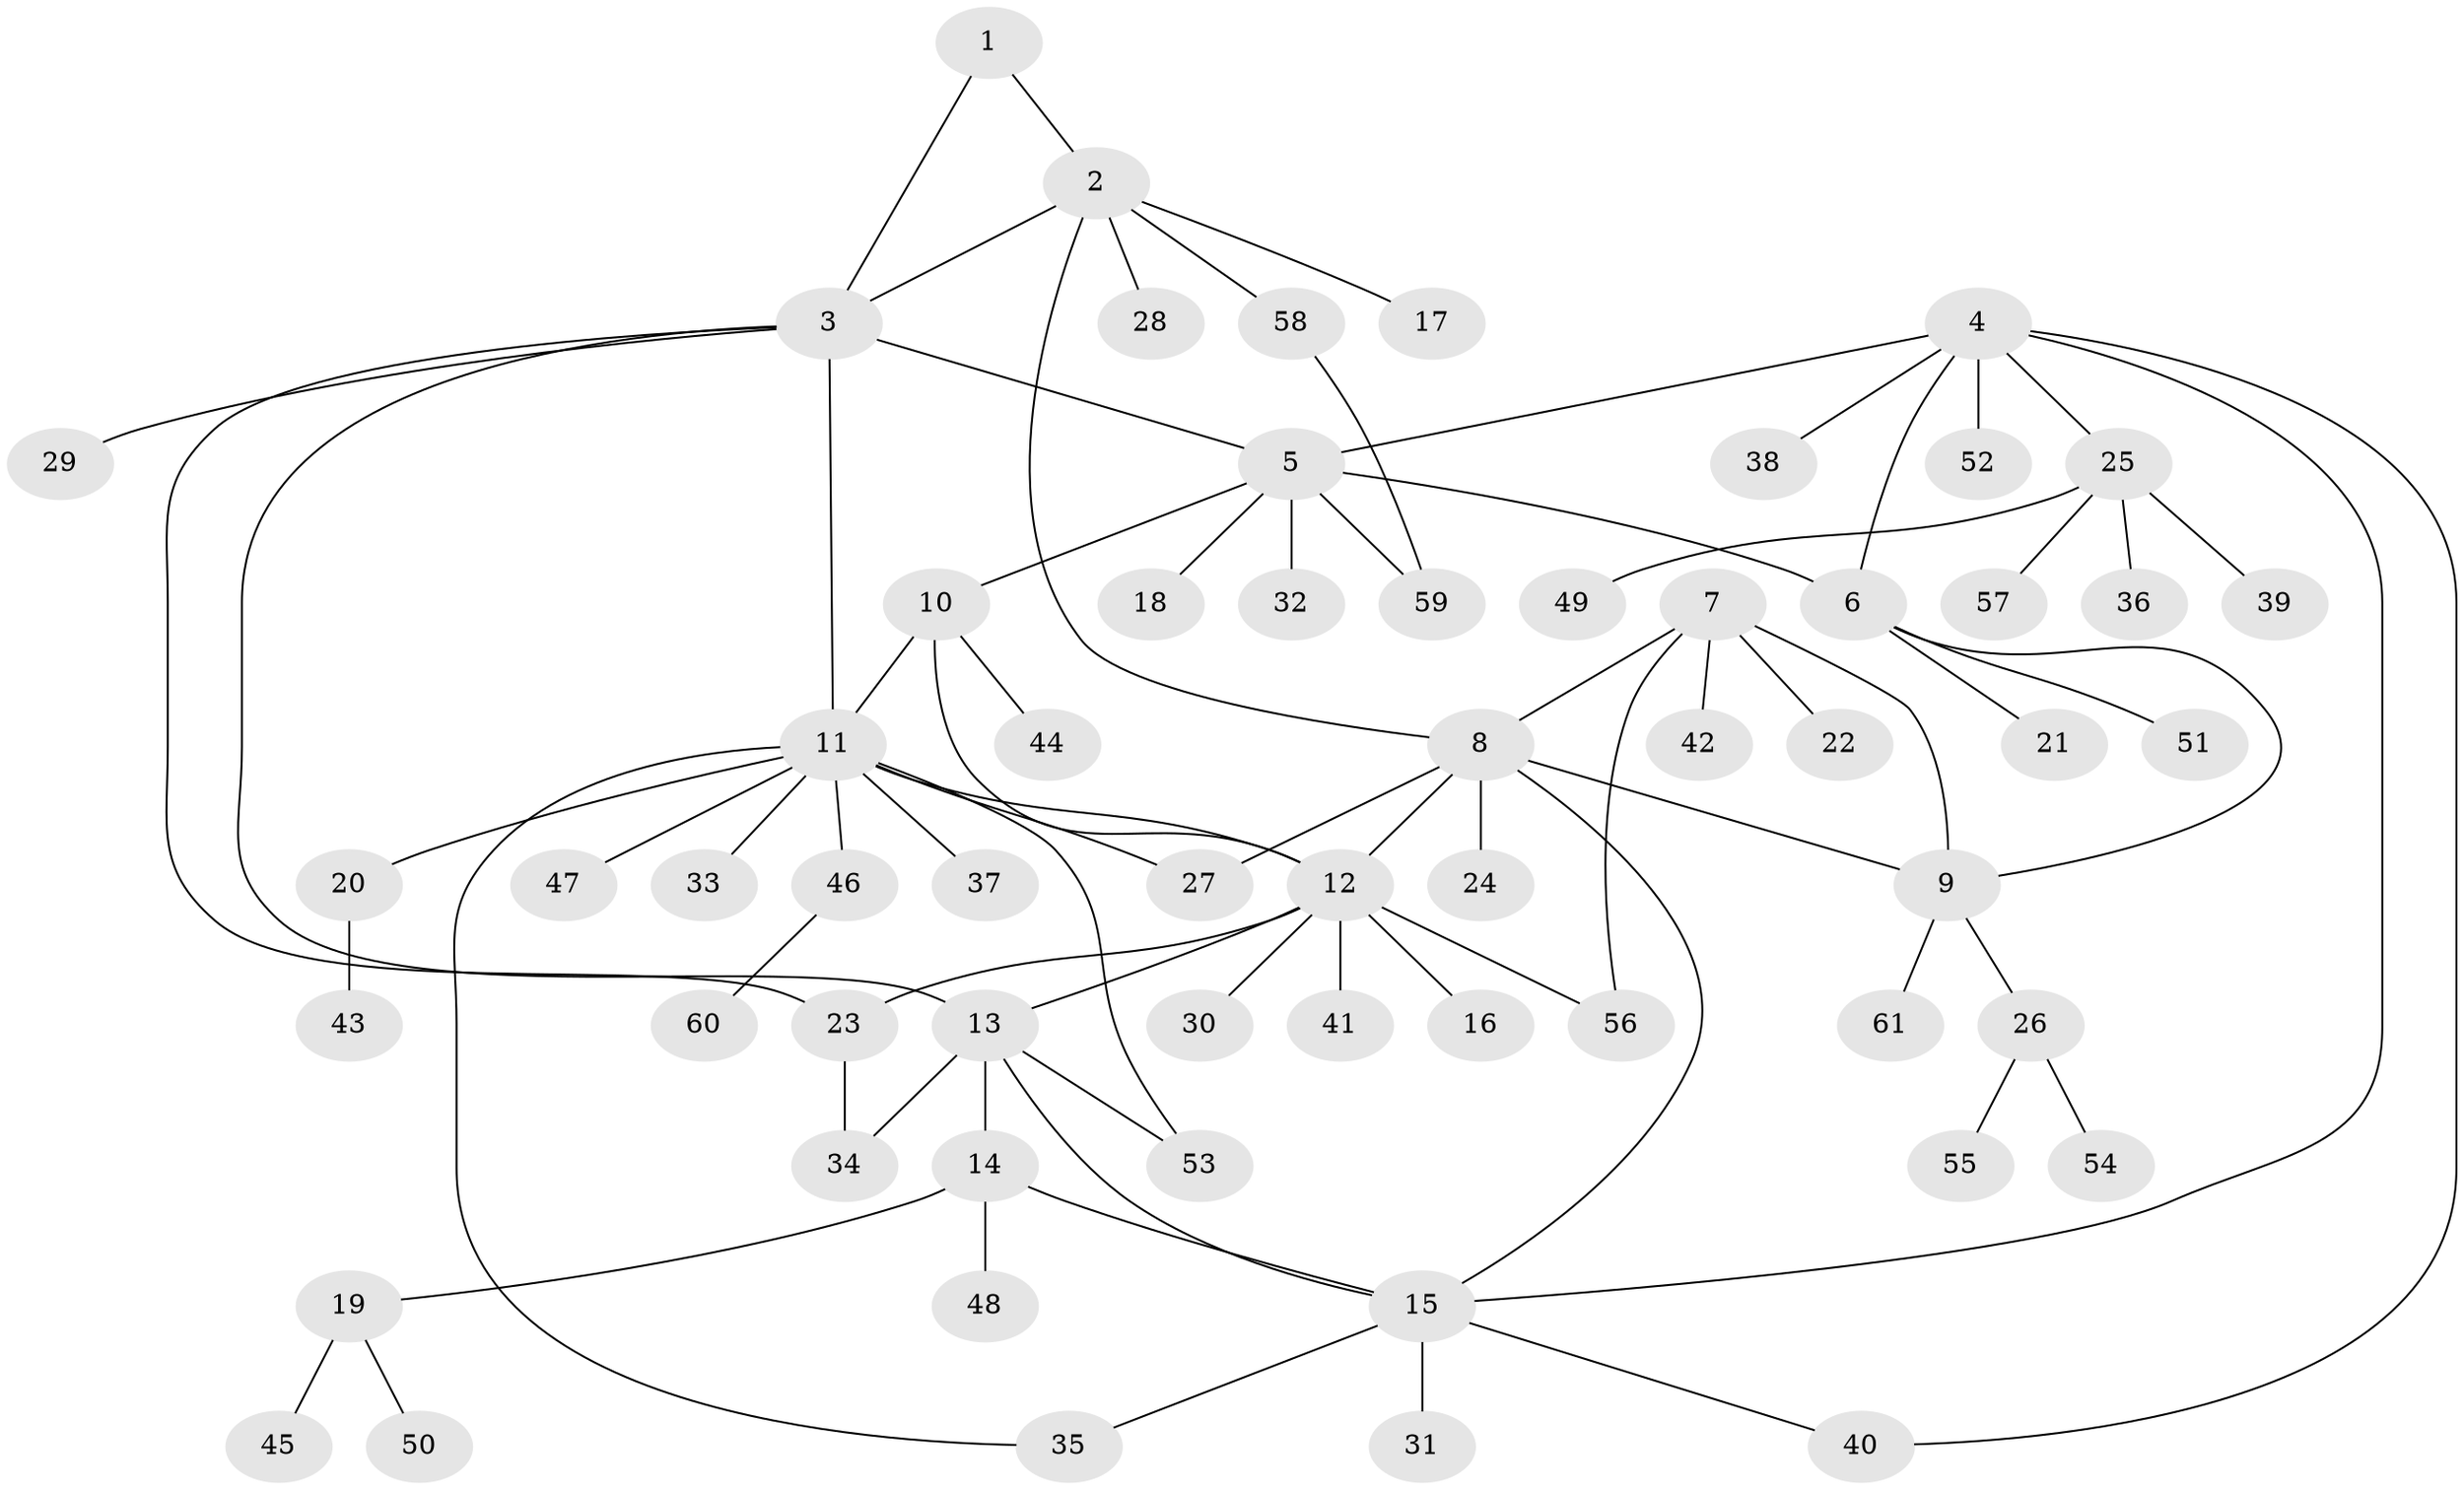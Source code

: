 // Generated by graph-tools (version 1.1) at 2025/26/03/09/25 03:26:45]
// undirected, 61 vertices, 79 edges
graph export_dot {
graph [start="1"]
  node [color=gray90,style=filled];
  1;
  2;
  3;
  4;
  5;
  6;
  7;
  8;
  9;
  10;
  11;
  12;
  13;
  14;
  15;
  16;
  17;
  18;
  19;
  20;
  21;
  22;
  23;
  24;
  25;
  26;
  27;
  28;
  29;
  30;
  31;
  32;
  33;
  34;
  35;
  36;
  37;
  38;
  39;
  40;
  41;
  42;
  43;
  44;
  45;
  46;
  47;
  48;
  49;
  50;
  51;
  52;
  53;
  54;
  55;
  56;
  57;
  58;
  59;
  60;
  61;
  1 -- 2;
  1 -- 3;
  2 -- 3;
  2 -- 8;
  2 -- 17;
  2 -- 28;
  2 -- 58;
  3 -- 5;
  3 -- 11;
  3 -- 13;
  3 -- 23;
  3 -- 29;
  4 -- 5;
  4 -- 6;
  4 -- 15;
  4 -- 25;
  4 -- 38;
  4 -- 40;
  4 -- 52;
  5 -- 6;
  5 -- 10;
  5 -- 18;
  5 -- 32;
  5 -- 59;
  6 -- 9;
  6 -- 21;
  6 -- 51;
  7 -- 8;
  7 -- 9;
  7 -- 22;
  7 -- 42;
  7 -- 56;
  8 -- 9;
  8 -- 12;
  8 -- 15;
  8 -- 24;
  8 -- 27;
  9 -- 26;
  9 -- 61;
  10 -- 11;
  10 -- 12;
  10 -- 44;
  11 -- 12;
  11 -- 20;
  11 -- 27;
  11 -- 33;
  11 -- 35;
  11 -- 37;
  11 -- 46;
  11 -- 47;
  11 -- 53;
  12 -- 13;
  12 -- 16;
  12 -- 23;
  12 -- 30;
  12 -- 41;
  12 -- 56;
  13 -- 14;
  13 -- 15;
  13 -- 34;
  13 -- 53;
  14 -- 15;
  14 -- 19;
  14 -- 48;
  15 -- 31;
  15 -- 35;
  15 -- 40;
  19 -- 45;
  19 -- 50;
  20 -- 43;
  23 -- 34;
  25 -- 36;
  25 -- 39;
  25 -- 49;
  25 -- 57;
  26 -- 54;
  26 -- 55;
  46 -- 60;
  58 -- 59;
}

